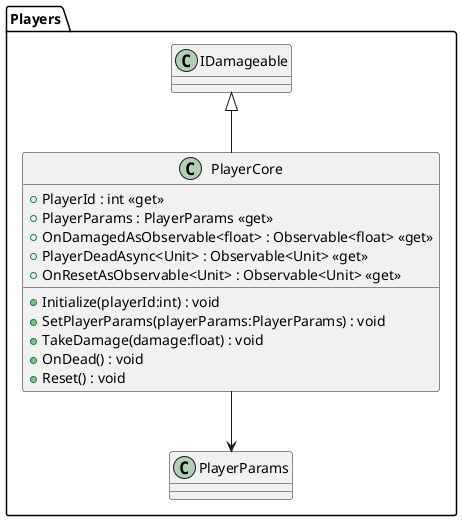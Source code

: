 @startuml
namespace Players{
class PlayerCore {
    + PlayerId : int <<get>>
    + PlayerParams : PlayerParams <<get>>
    + OnDamagedAsObservable<float> : Observable<float> <<get>>
    + PlayerDeadAsync<Unit> : Observable<Unit> <<get>>
    + OnResetAsObservable<Unit> : Observable<Unit> <<get>>
    + Initialize(playerId:int) : void
    + SetPlayerParams(playerParams:PlayerParams) : void
    + TakeDamage(damage:float) : void
    + OnDead() : void
    + Reset() : void
}
IDamageable <|-- PlayerCore
PlayerCore --> PlayerParams
}
@enduml
